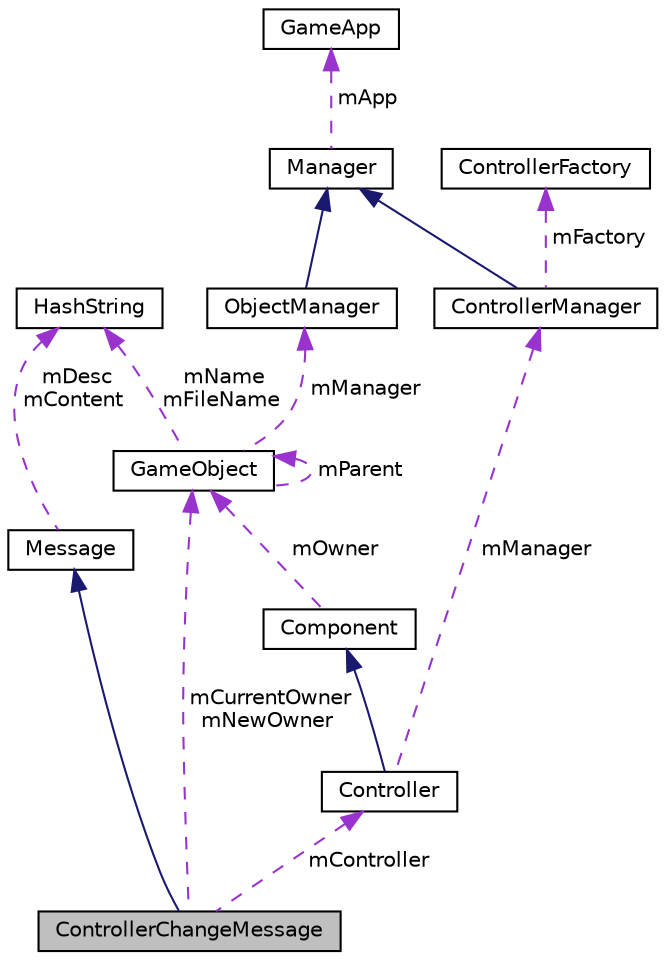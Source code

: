 digraph "ControllerChangeMessage"
{
  edge [fontname="Helvetica",fontsize="10",labelfontname="Helvetica",labelfontsize="10"];
  node [fontname="Helvetica",fontsize="10",shape=record];
  Node1 [label="ControllerChangeMessage",height=0.2,width=0.4,color="black", fillcolor="grey75", style="filled", fontcolor="black"];
  Node2 -> Node1 [dir="back",color="midnightblue",fontsize="10",style="solid"];
  Node2 [label="Message",height=0.2,width=0.4,color="black", fillcolor="white", style="filled",URL="$classMessage.html"];
  Node3 -> Node2 [dir="back",color="darkorchid3",fontsize="10",style="dashed",label=" mDesc\nmContent" ];
  Node3 [label="HashString",height=0.2,width=0.4,color="black", fillcolor="white", style="filled",URL="$classHashString.html"];
  Node4 -> Node1 [dir="back",color="darkorchid3",fontsize="10",style="dashed",label=" mCurrentOwner\nmNewOwner" ];
  Node4 [label="GameObject",height=0.2,width=0.4,color="black", fillcolor="white", style="filled",URL="$classGameObject.html"];
  Node4 -> Node4 [dir="back",color="darkorchid3",fontsize="10",style="dashed",label=" mParent" ];
  Node5 -> Node4 [dir="back",color="darkorchid3",fontsize="10",style="dashed",label=" mManager" ];
  Node5 [label="ObjectManager",height=0.2,width=0.4,color="black", fillcolor="white", style="filled",URL="$classObjectManager.html"];
  Node6 -> Node5 [dir="back",color="midnightblue",fontsize="10",style="solid"];
  Node6 [label="Manager",height=0.2,width=0.4,color="black", fillcolor="white", style="filled",URL="$classManager.html"];
  Node7 -> Node6 [dir="back",color="darkorchid3",fontsize="10",style="dashed",label=" mApp" ];
  Node7 [label="GameApp",height=0.2,width=0.4,color="black", fillcolor="white", style="filled",URL="$classGameApp.html"];
  Node3 -> Node4 [dir="back",color="darkorchid3",fontsize="10",style="dashed",label=" mName\nmFileName" ];
  Node8 -> Node1 [dir="back",color="darkorchid3",fontsize="10",style="dashed",label=" mController" ];
  Node8 [label="Controller",height=0.2,width=0.4,color="black", fillcolor="white", style="filled",URL="$classController.html"];
  Node9 -> Node8 [dir="back",color="midnightblue",fontsize="10",style="solid"];
  Node9 [label="Component",height=0.2,width=0.4,color="black", fillcolor="white", style="filled",URL="$classComponent.html"];
  Node4 -> Node9 [dir="back",color="darkorchid3",fontsize="10",style="dashed",label=" mOwner" ];
  Node10 -> Node8 [dir="back",color="darkorchid3",fontsize="10",style="dashed",label=" mManager" ];
  Node10 [label="ControllerManager",height=0.2,width=0.4,color="black", fillcolor="white", style="filled",URL="$classControllerManager.html"];
  Node6 -> Node10 [dir="back",color="midnightblue",fontsize="10",style="solid"];
  Node11 -> Node10 [dir="back",color="darkorchid3",fontsize="10",style="dashed",label=" mFactory" ];
  Node11 [label="ControllerFactory",height=0.2,width=0.4,color="black", fillcolor="white", style="filled",URL="$classControllerFactory.html"];
}
